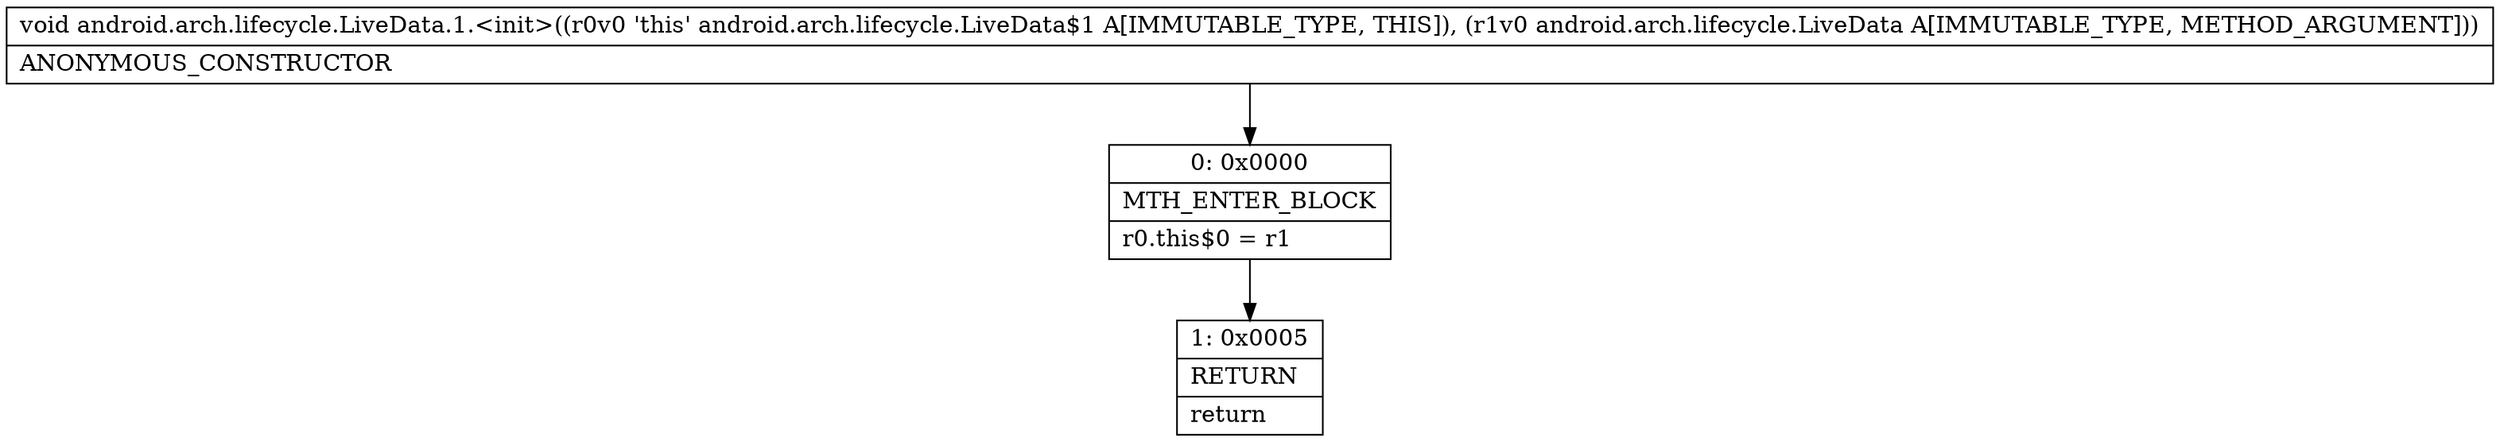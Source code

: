 digraph "CFG forandroid.arch.lifecycle.LiveData.1.\<init\>(Landroid\/arch\/lifecycle\/LiveData;)V" {
Node_0 [shape=record,label="{0\:\ 0x0000|MTH_ENTER_BLOCK\l|r0.this$0 = r1\l}"];
Node_1 [shape=record,label="{1\:\ 0x0005|RETURN\l|return\l}"];
MethodNode[shape=record,label="{void android.arch.lifecycle.LiveData.1.\<init\>((r0v0 'this' android.arch.lifecycle.LiveData$1 A[IMMUTABLE_TYPE, THIS]), (r1v0 android.arch.lifecycle.LiveData A[IMMUTABLE_TYPE, METHOD_ARGUMENT]))  | ANONYMOUS_CONSTRUCTOR\l}"];
MethodNode -> Node_0;
Node_0 -> Node_1;
}


